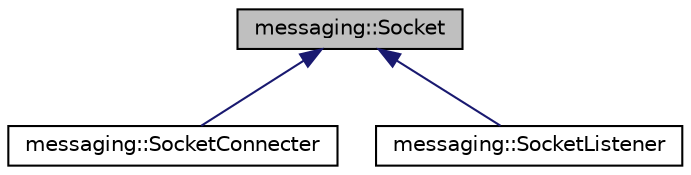 digraph "messaging::Socket"
{
 // LATEX_PDF_SIZE
  edge [fontname="Helvetica",fontsize="10",labelfontname="Helvetica",labelfontsize="10"];
  node [fontname="Helvetica",fontsize="10",shape=record];
  Node1 [label="messaging::Socket",height=0.2,width=0.4,color="black", fillcolor="grey75", style="filled", fontcolor="black",tooltip=" "];
  Node1 -> Node2 [dir="back",color="midnightblue",fontsize="10",style="solid",fontname="Helvetica"];
  Node2 [label="messaging::SocketConnecter",height=0.2,width=0.4,color="black", fillcolor="white", style="filled",URL="$classmessaging_1_1_socket_connecter.html",tooltip=" "];
  Node1 -> Node3 [dir="back",color="midnightblue",fontsize="10",style="solid",fontname="Helvetica"];
  Node3 [label="messaging::SocketListener",height=0.2,width=0.4,color="black", fillcolor="white", style="filled",URL="$classmessaging_1_1_socket_listener.html",tooltip=" "];
}
